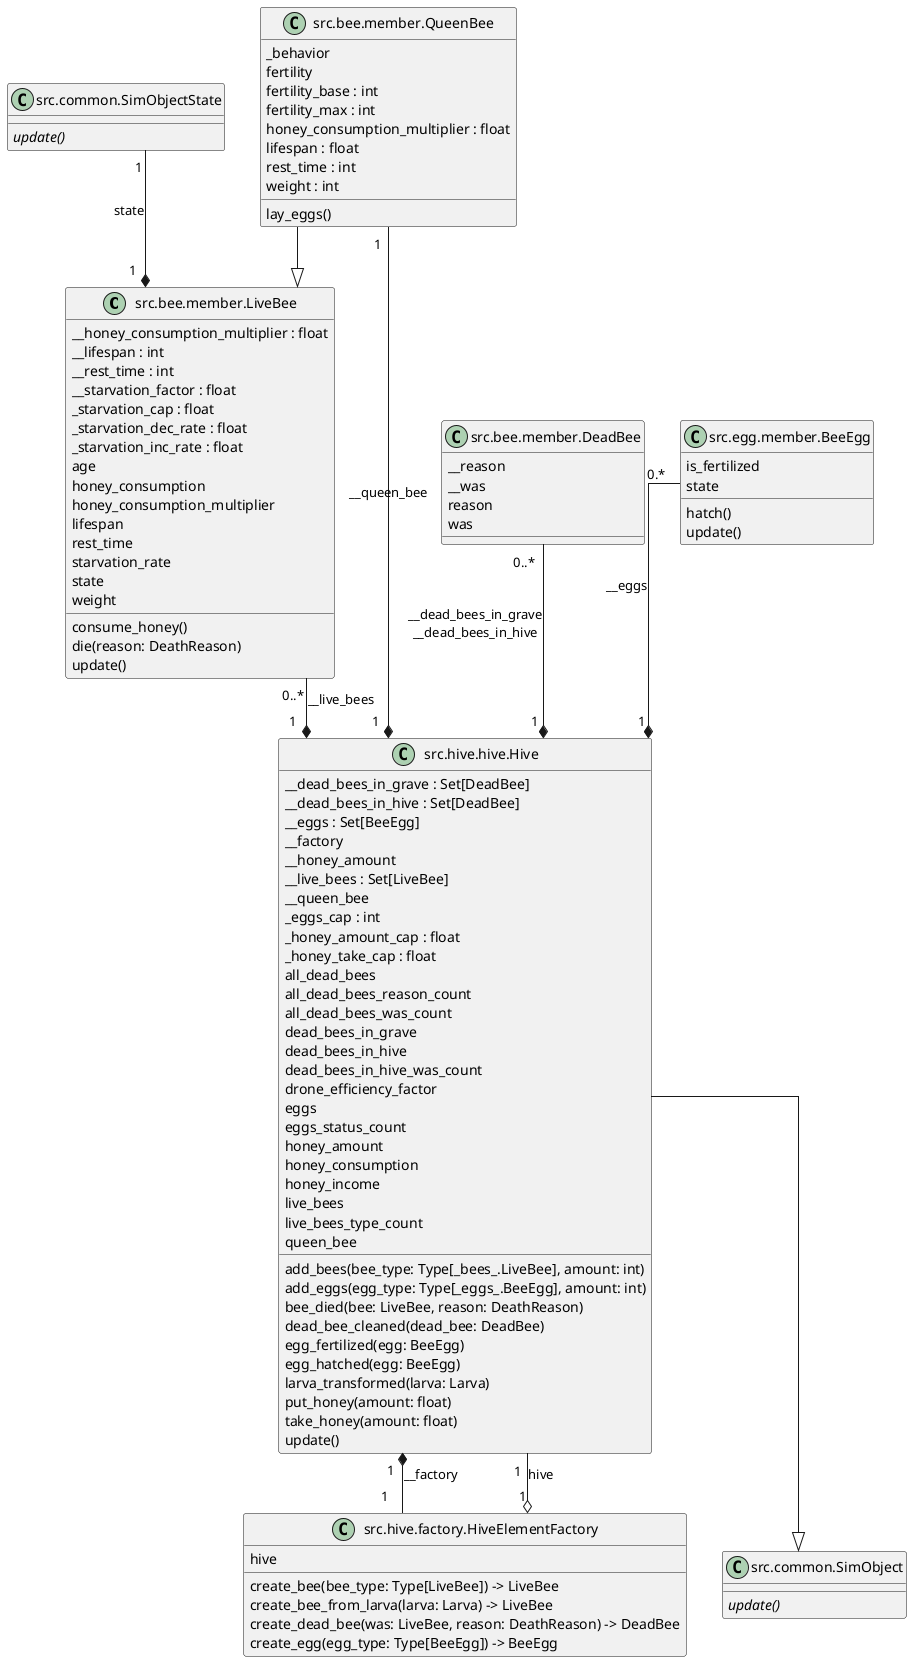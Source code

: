 @startuml Hive
set namespaceSeparator none
skinparam linetype polyline
skinparam linetype ortho
class "src.bee.member.LiveBee" as src.bee.member.LiveBee {
  __honey_consumption_multiplier : float
  __lifespan : int
  __rest_time : int
  __starvation_factor : float
  _starvation_cap : float
  _starvation_dec_rate : float
  _starvation_inc_rate : float
  age
  honey_consumption
  honey_consumption_multiplier
  lifespan
  rest_time
  starvation_rate
  state
  weight
  consume_honey()
  die(reason: DeathReason)
  update()
}
class "src.bee.member.QueenBee" as src.bee.member.QueenBee {
  _behavior
  fertility
  fertility_base : int
  fertility_max : int
  honey_consumption_multiplier : float
  lifespan : float
  rest_time : int
  weight : int
  lay_eggs()
}
class "src.common.SimObject" as src.common.SimObject {
  {abstract}update()
}
class "src.common.SimObjectState" as src.common.SimObjectState {
  {abstract}update()
}
class "src.hive.factory.HiveElementFactory" as src.hive.factory.HiveElementFactory {
  hive
  create_bee(bee_type: Type[LiveBee]) -> LiveBee
  create_bee_from_larva(larva: Larva) -> LiveBee
  create_dead_bee(was: LiveBee, reason: DeathReason) -> DeadBee
  create_egg(egg_type: Type[BeeEgg]) -> BeeEgg
}
class "src.hive.hive.Hive" as src.hive.hive.Hive {
  __dead_bees_in_grave : Set[DeadBee]
  __dead_bees_in_hive : Set[DeadBee]
  __eggs : Set[BeeEgg]
  __factory
  __honey_amount
  __live_bees : Set[LiveBee]
  __queen_bee
  _eggs_cap : int
  _honey_amount_cap : float
  _honey_take_cap : float
  all_dead_bees
  all_dead_bees_reason_count
  all_dead_bees_was_count
  dead_bees_in_grave
  dead_bees_in_hive
  dead_bees_in_hive_was_count
  drone_efficiency_factor
  eggs
  eggs_status_count
  honey_amount
  honey_consumption
  honey_income
  live_bees
  live_bees_type_count
  queen_bee
  add_bees(bee_type: Type[_bees_.LiveBee], amount: int)
  add_eggs(egg_type: Type[_eggs_.BeeEgg], amount: int)
  bee_died(bee: LiveBee, reason: DeathReason)
  dead_bee_cleaned(dead_bee: DeadBee)
  egg_fertilized(egg: BeeEgg)
  egg_hatched(egg: BeeEgg)
  larva_transformed(larva: Larva)
  put_honey(amount: float)
  take_honey(amount: float)
  update()
}
class "src.bee.member.DeadBee" as src.bee.member.DeadBee {
  __reason
  __was
  reason
  was
}
class "src.egg.member.BeeEgg" as src.egg.member.BeeEgg {
  is_fertilized
  state
  hatch()
  update()
}
src.bee.member.QueenBee --|> src.bee.member.LiveBee
src.hive.hive.Hive --|> src.common.SimObject
src.common.SimObjectState "1  " --* "1  " src.bee.member.LiveBee : state
src.bee.member.QueenBee "1  " --* "1  " src.hive.hive.Hive : __queen_bee
src.bee.member.LiveBee "0..*  " --* "1  " src.hive.hive.Hive : __live_bees
src.bee.member.DeadBee "0..*  "--* "1  " src.hive.hive.Hive : __dead_bees_in_grave\n__dead_bees_in_hive
src.egg.member.BeeEgg "0.*  " --* "1  " src.hive.hive.Hive : __eggs
src.hive.factory.HiveElementFactory "1  " --* "1  " src.hive.hive.Hive : __factory
src.hive.hive.Hive "1  " --o "1  "src.hive.factory.HiveElementFactory : hive
@enduml
